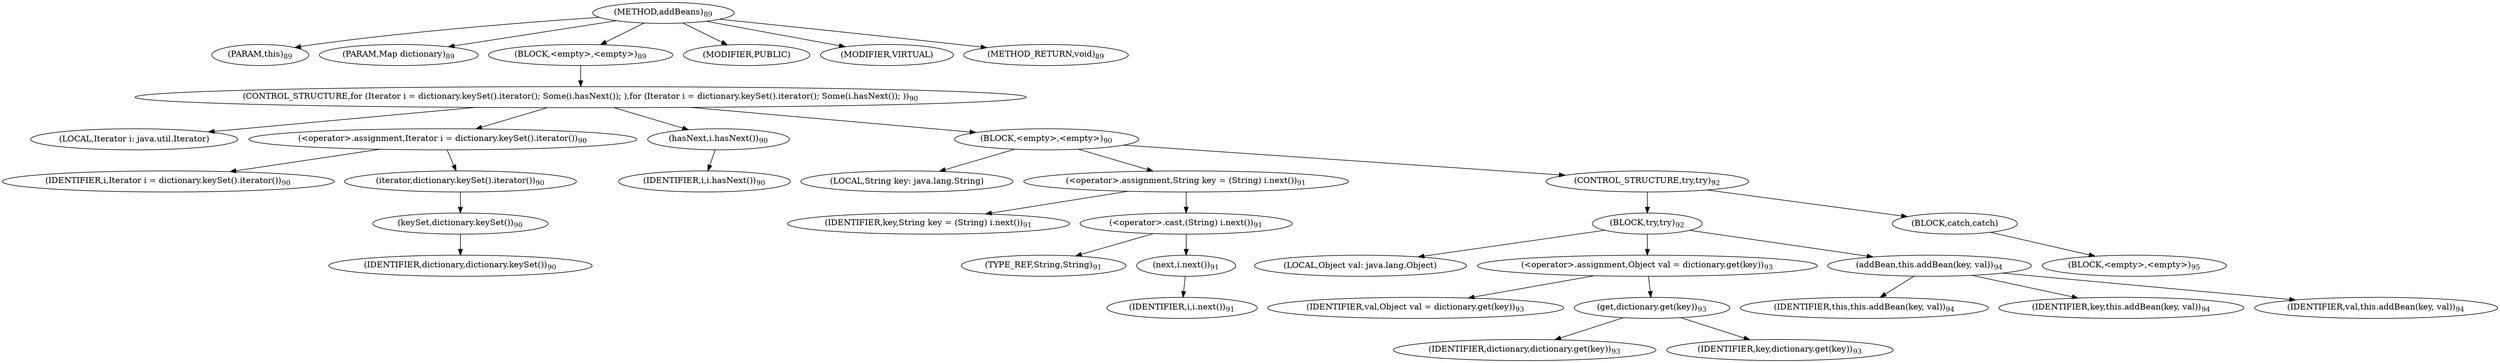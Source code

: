 digraph "addBeans" {  
"40" [label = <(METHOD,addBeans)<SUB>89</SUB>> ]
"4" [label = <(PARAM,this)<SUB>89</SUB>> ]
"41" [label = <(PARAM,Map dictionary)<SUB>89</SUB>> ]
"42" [label = <(BLOCK,&lt;empty&gt;,&lt;empty&gt;)<SUB>89</SUB>> ]
"43" [label = <(CONTROL_STRUCTURE,for (Iterator i = dictionary.keySet().iterator(); Some(i.hasNext()); ),for (Iterator i = dictionary.keySet().iterator(); Some(i.hasNext()); ))<SUB>90</SUB>> ]
"44" [label = <(LOCAL,Iterator i: java.util.Iterator)> ]
"45" [label = <(&lt;operator&gt;.assignment,Iterator i = dictionary.keySet().iterator())<SUB>90</SUB>> ]
"46" [label = <(IDENTIFIER,i,Iterator i = dictionary.keySet().iterator())<SUB>90</SUB>> ]
"47" [label = <(iterator,dictionary.keySet().iterator())<SUB>90</SUB>> ]
"48" [label = <(keySet,dictionary.keySet())<SUB>90</SUB>> ]
"49" [label = <(IDENTIFIER,dictionary,dictionary.keySet())<SUB>90</SUB>> ]
"50" [label = <(hasNext,i.hasNext())<SUB>90</SUB>> ]
"51" [label = <(IDENTIFIER,i,i.hasNext())<SUB>90</SUB>> ]
"52" [label = <(BLOCK,&lt;empty&gt;,&lt;empty&gt;)<SUB>90</SUB>> ]
"53" [label = <(LOCAL,String key: java.lang.String)> ]
"54" [label = <(&lt;operator&gt;.assignment,String key = (String) i.next())<SUB>91</SUB>> ]
"55" [label = <(IDENTIFIER,key,String key = (String) i.next())<SUB>91</SUB>> ]
"56" [label = <(&lt;operator&gt;.cast,(String) i.next())<SUB>91</SUB>> ]
"57" [label = <(TYPE_REF,String,String)<SUB>91</SUB>> ]
"58" [label = <(next,i.next())<SUB>91</SUB>> ]
"59" [label = <(IDENTIFIER,i,i.next())<SUB>91</SUB>> ]
"60" [label = <(CONTROL_STRUCTURE,try,try)<SUB>92</SUB>> ]
"61" [label = <(BLOCK,try,try)<SUB>92</SUB>> ]
"62" [label = <(LOCAL,Object val: java.lang.Object)> ]
"63" [label = <(&lt;operator&gt;.assignment,Object val = dictionary.get(key))<SUB>93</SUB>> ]
"64" [label = <(IDENTIFIER,val,Object val = dictionary.get(key))<SUB>93</SUB>> ]
"65" [label = <(get,dictionary.get(key))<SUB>93</SUB>> ]
"66" [label = <(IDENTIFIER,dictionary,dictionary.get(key))<SUB>93</SUB>> ]
"67" [label = <(IDENTIFIER,key,dictionary.get(key))<SUB>93</SUB>> ]
"68" [label = <(addBean,this.addBean(key, val))<SUB>94</SUB>> ]
"3" [label = <(IDENTIFIER,this,this.addBean(key, val))<SUB>94</SUB>> ]
"69" [label = <(IDENTIFIER,key,this.addBean(key, val))<SUB>94</SUB>> ]
"70" [label = <(IDENTIFIER,val,this.addBean(key, val))<SUB>94</SUB>> ]
"71" [label = <(BLOCK,catch,catch)> ]
"72" [label = <(BLOCK,&lt;empty&gt;,&lt;empty&gt;)<SUB>95</SUB>> ]
"73" [label = <(MODIFIER,PUBLIC)> ]
"74" [label = <(MODIFIER,VIRTUAL)> ]
"75" [label = <(METHOD_RETURN,void)<SUB>89</SUB>> ]
  "40" -> "4" 
  "40" -> "41" 
  "40" -> "42" 
  "40" -> "73" 
  "40" -> "74" 
  "40" -> "75" 
  "42" -> "43" 
  "43" -> "44" 
  "43" -> "45" 
  "43" -> "50" 
  "43" -> "52" 
  "45" -> "46" 
  "45" -> "47" 
  "47" -> "48" 
  "48" -> "49" 
  "50" -> "51" 
  "52" -> "53" 
  "52" -> "54" 
  "52" -> "60" 
  "54" -> "55" 
  "54" -> "56" 
  "56" -> "57" 
  "56" -> "58" 
  "58" -> "59" 
  "60" -> "61" 
  "60" -> "71" 
  "61" -> "62" 
  "61" -> "63" 
  "61" -> "68" 
  "63" -> "64" 
  "63" -> "65" 
  "65" -> "66" 
  "65" -> "67" 
  "68" -> "3" 
  "68" -> "69" 
  "68" -> "70" 
  "71" -> "72" 
}
